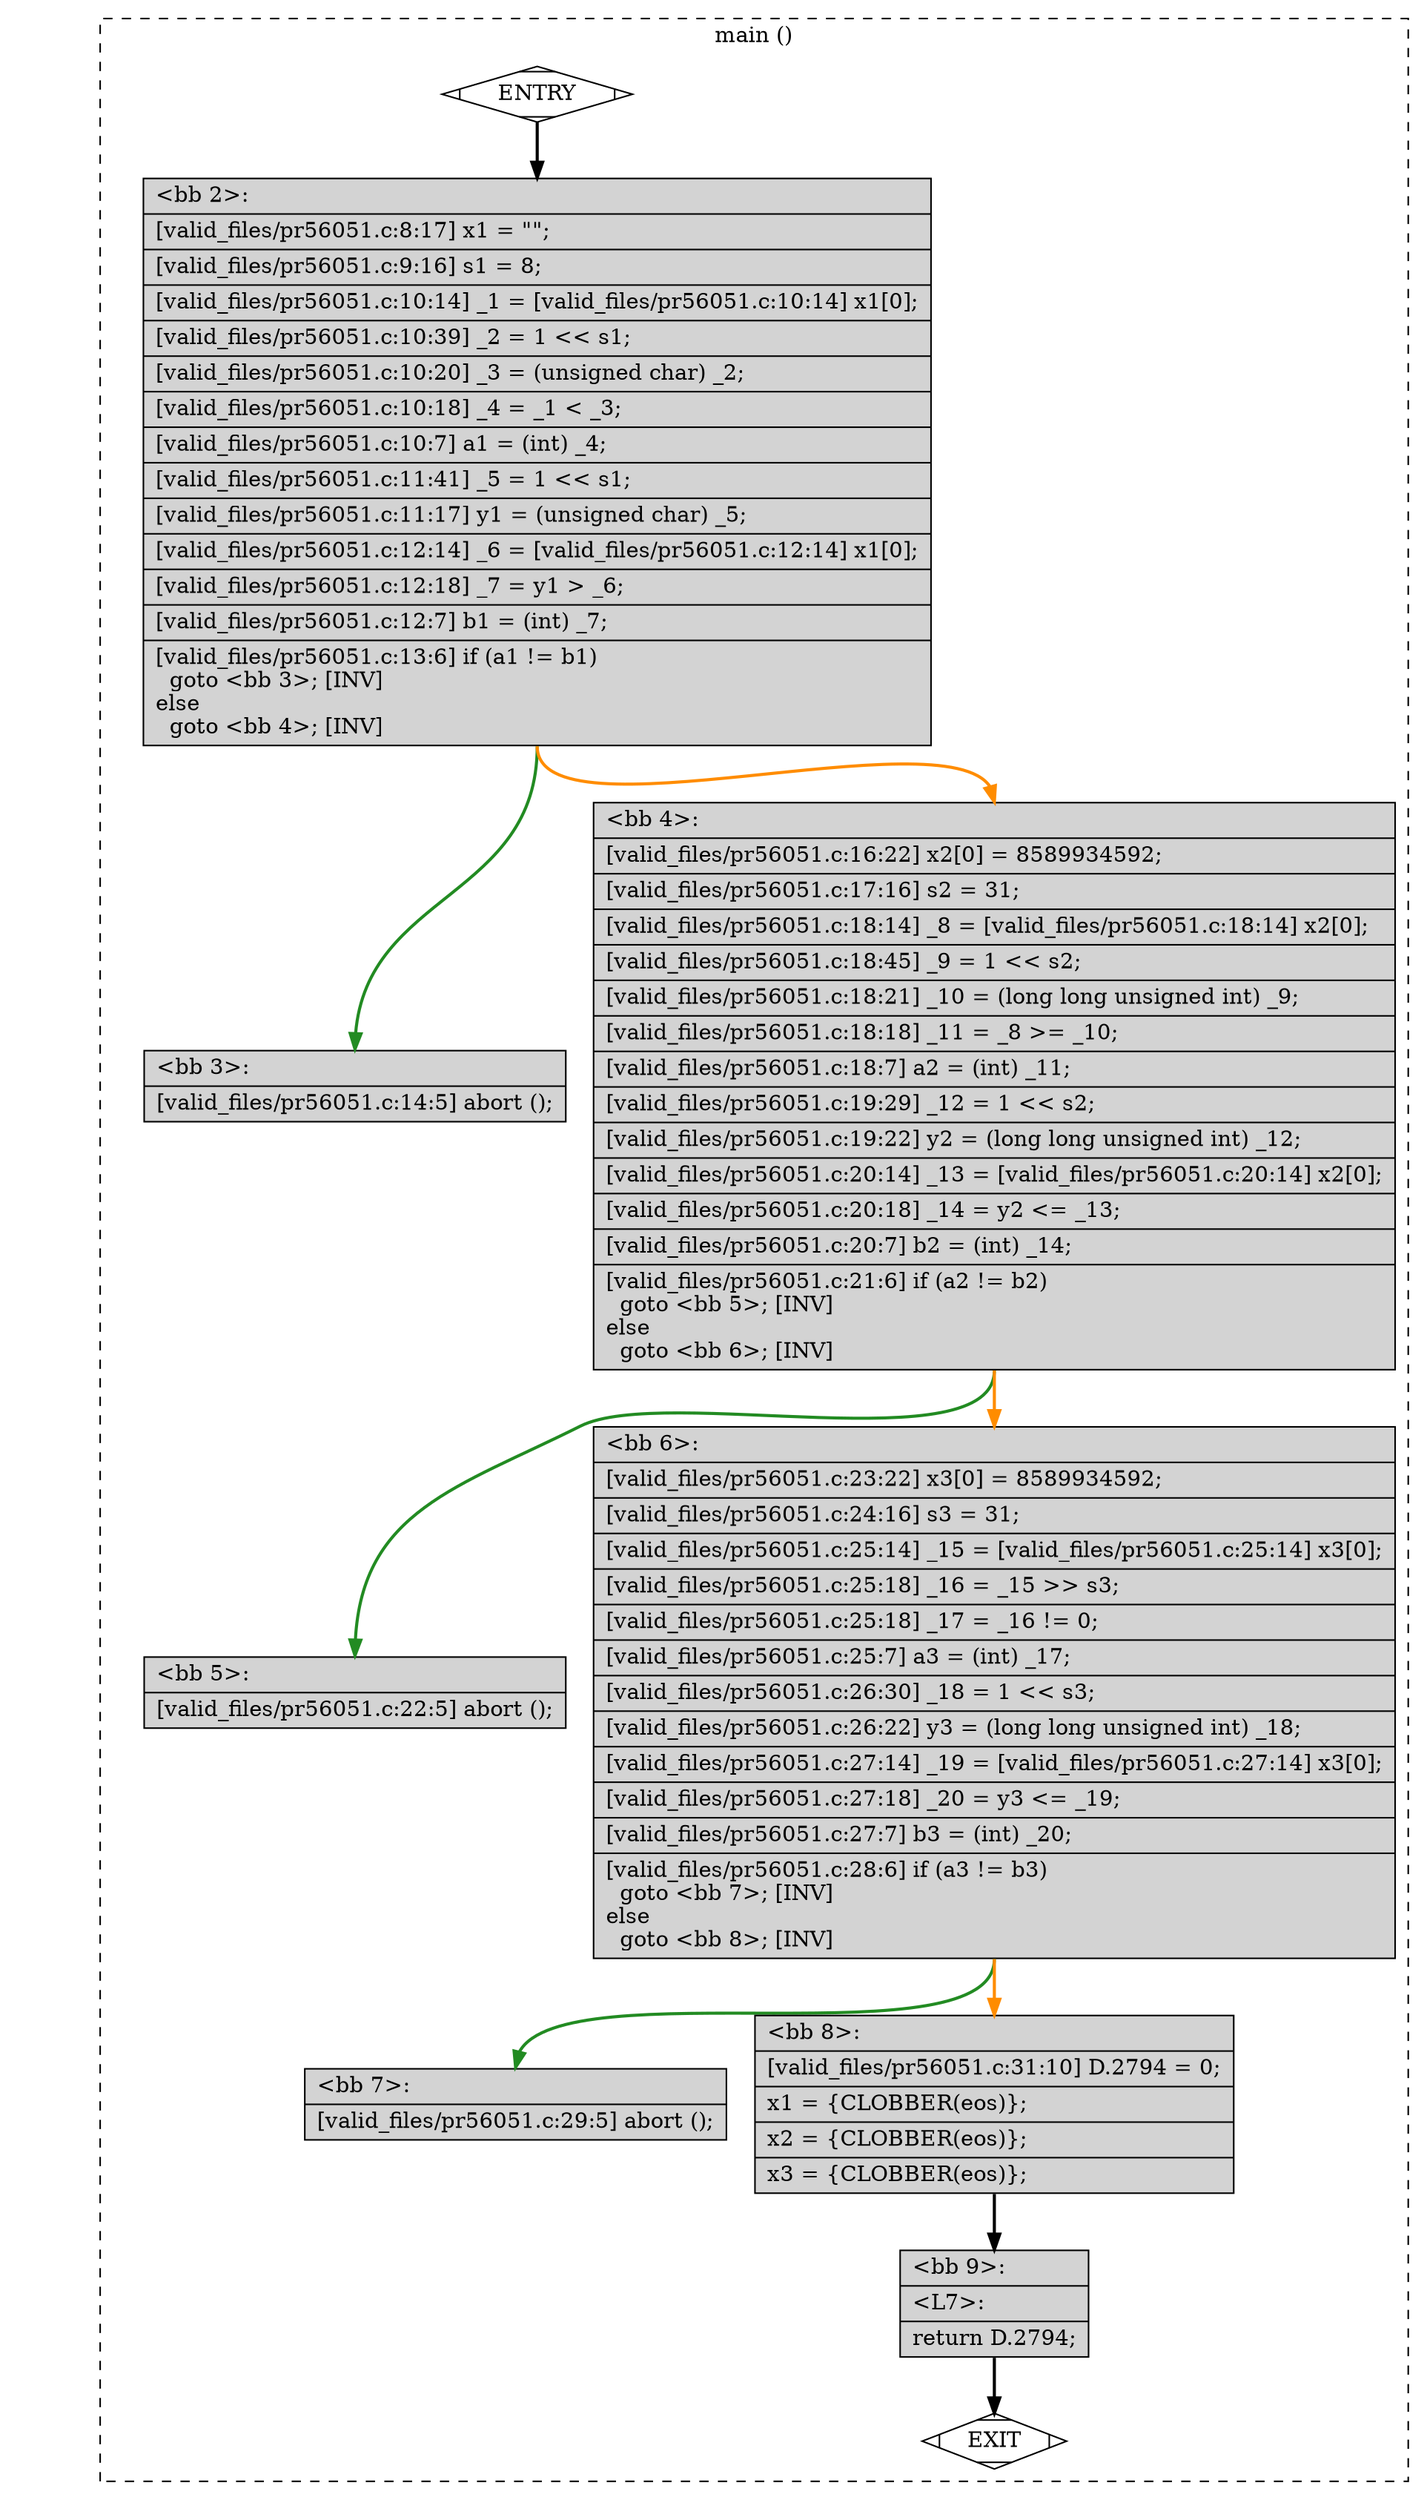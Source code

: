 digraph "a-pr56051.c.015t.cfg" {
overlap=false;
subgraph "cluster_main" {
	style="dashed";
	color="black";
	label="main ()";
	fn_0_basic_block_0 [shape=Mdiamond,style=filled,fillcolor=white,label="ENTRY"];

	fn_0_basic_block_1 [shape=Mdiamond,style=filled,fillcolor=white,label="EXIT"];

	fn_0_basic_block_2 [shape=record,style=filled,fillcolor=lightgrey,label="{\<bb\ 2\>:\l\
|[valid_files/pr56051.c:8:17]\ x1\ =\ \"\";\l\
|[valid_files/pr56051.c:9:16]\ s1\ =\ 8;\l\
|[valid_files/pr56051.c:10:14]\ _1\ =\ [valid_files/pr56051.c:10:14]\ x1[0];\l\
|[valid_files/pr56051.c:10:39]\ _2\ =\ 1\ \<\<\ s1;\l\
|[valid_files/pr56051.c:10:20]\ _3\ =\ (unsigned\ char)\ _2;\l\
|[valid_files/pr56051.c:10:18]\ _4\ =\ _1\ \<\ _3;\l\
|[valid_files/pr56051.c:10:7]\ a1\ =\ (int)\ _4;\l\
|[valid_files/pr56051.c:11:41]\ _5\ =\ 1\ \<\<\ s1;\l\
|[valid_files/pr56051.c:11:17]\ y1\ =\ (unsigned\ char)\ _5;\l\
|[valid_files/pr56051.c:12:14]\ _6\ =\ [valid_files/pr56051.c:12:14]\ x1[0];\l\
|[valid_files/pr56051.c:12:18]\ _7\ =\ y1\ \>\ _6;\l\
|[valid_files/pr56051.c:12:7]\ b1\ =\ (int)\ _7;\l\
|[valid_files/pr56051.c:13:6]\ if\ (a1\ !=\ b1)\l\
\ \ goto\ \<bb\ 3\>;\ [INV]\l\
else\l\
\ \ goto\ \<bb\ 4\>;\ [INV]\l\
}"];

	fn_0_basic_block_3 [shape=record,style=filled,fillcolor=lightgrey,label="{\<bb\ 3\>:\l\
|[valid_files/pr56051.c:14:5]\ abort\ ();\l\
}"];

	fn_0_basic_block_4 [shape=record,style=filled,fillcolor=lightgrey,label="{\<bb\ 4\>:\l\
|[valid_files/pr56051.c:16:22]\ x2[0]\ =\ 8589934592;\l\
|[valid_files/pr56051.c:17:16]\ s2\ =\ 31;\l\
|[valid_files/pr56051.c:18:14]\ _8\ =\ [valid_files/pr56051.c:18:14]\ x2[0];\l\
|[valid_files/pr56051.c:18:45]\ _9\ =\ 1\ \<\<\ s2;\l\
|[valid_files/pr56051.c:18:21]\ _10\ =\ (long\ long\ unsigned\ int)\ _9;\l\
|[valid_files/pr56051.c:18:18]\ _11\ =\ _8\ \>=\ _10;\l\
|[valid_files/pr56051.c:18:7]\ a2\ =\ (int)\ _11;\l\
|[valid_files/pr56051.c:19:29]\ _12\ =\ 1\ \<\<\ s2;\l\
|[valid_files/pr56051.c:19:22]\ y2\ =\ (long\ long\ unsigned\ int)\ _12;\l\
|[valid_files/pr56051.c:20:14]\ _13\ =\ [valid_files/pr56051.c:20:14]\ x2[0];\l\
|[valid_files/pr56051.c:20:18]\ _14\ =\ y2\ \<=\ _13;\l\
|[valid_files/pr56051.c:20:7]\ b2\ =\ (int)\ _14;\l\
|[valid_files/pr56051.c:21:6]\ if\ (a2\ !=\ b2)\l\
\ \ goto\ \<bb\ 5\>;\ [INV]\l\
else\l\
\ \ goto\ \<bb\ 6\>;\ [INV]\l\
}"];

	fn_0_basic_block_5 [shape=record,style=filled,fillcolor=lightgrey,label="{\<bb\ 5\>:\l\
|[valid_files/pr56051.c:22:5]\ abort\ ();\l\
}"];

	fn_0_basic_block_6 [shape=record,style=filled,fillcolor=lightgrey,label="{\<bb\ 6\>:\l\
|[valid_files/pr56051.c:23:22]\ x3[0]\ =\ 8589934592;\l\
|[valid_files/pr56051.c:24:16]\ s3\ =\ 31;\l\
|[valid_files/pr56051.c:25:14]\ _15\ =\ [valid_files/pr56051.c:25:14]\ x3[0];\l\
|[valid_files/pr56051.c:25:18]\ _16\ =\ _15\ \>\>\ s3;\l\
|[valid_files/pr56051.c:25:18]\ _17\ =\ _16\ !=\ 0;\l\
|[valid_files/pr56051.c:25:7]\ a3\ =\ (int)\ _17;\l\
|[valid_files/pr56051.c:26:30]\ _18\ =\ 1\ \<\<\ s3;\l\
|[valid_files/pr56051.c:26:22]\ y3\ =\ (long\ long\ unsigned\ int)\ _18;\l\
|[valid_files/pr56051.c:27:14]\ _19\ =\ [valid_files/pr56051.c:27:14]\ x3[0];\l\
|[valid_files/pr56051.c:27:18]\ _20\ =\ y3\ \<=\ _19;\l\
|[valid_files/pr56051.c:27:7]\ b3\ =\ (int)\ _20;\l\
|[valid_files/pr56051.c:28:6]\ if\ (a3\ !=\ b3)\l\
\ \ goto\ \<bb\ 7\>;\ [INV]\l\
else\l\
\ \ goto\ \<bb\ 8\>;\ [INV]\l\
}"];

	fn_0_basic_block_7 [shape=record,style=filled,fillcolor=lightgrey,label="{\<bb\ 7\>:\l\
|[valid_files/pr56051.c:29:5]\ abort\ ();\l\
}"];

	fn_0_basic_block_8 [shape=record,style=filled,fillcolor=lightgrey,label="{\<bb\ 8\>:\l\
|[valid_files/pr56051.c:31:10]\ D.2794\ =\ 0;\l\
|x1\ =\ \{CLOBBER(eos)\};\l\
|x2\ =\ \{CLOBBER(eos)\};\l\
|x3\ =\ \{CLOBBER(eos)\};\l\
}"];

	fn_0_basic_block_9 [shape=record,style=filled,fillcolor=lightgrey,label="{\<bb\ 9\>:\l\
|\<L7\>:\l\
|return\ D.2794;\l\
}"];

	fn_0_basic_block_0:s -> fn_0_basic_block_2:n [style="solid,bold",color=black,weight=100,constraint=true];
	fn_0_basic_block_2:s -> fn_0_basic_block_3:n [style="solid,bold",color=forestgreen,weight=10,constraint=true];
	fn_0_basic_block_2:s -> fn_0_basic_block_4:n [style="solid,bold",color=darkorange,weight=10,constraint=true];
	fn_0_basic_block_4:s -> fn_0_basic_block_5:n [style="solid,bold",color=forestgreen,weight=10,constraint=true];
	fn_0_basic_block_4:s -> fn_0_basic_block_6:n [style="solid,bold",color=darkorange,weight=10,constraint=true];
	fn_0_basic_block_6:s -> fn_0_basic_block_7:n [style="solid,bold",color=forestgreen,weight=10,constraint=true];
	fn_0_basic_block_6:s -> fn_0_basic_block_8:n [style="solid,bold",color=darkorange,weight=10,constraint=true];
	fn_0_basic_block_8:s -> fn_0_basic_block_9:n [style="solid,bold",color=black,weight=100,constraint=true];
	fn_0_basic_block_9:s -> fn_0_basic_block_1:n [style="solid,bold",color=black,weight=10,constraint=true];
	fn_0_basic_block_0:s -> fn_0_basic_block_1:n [style="invis",constraint=true];
}
}
